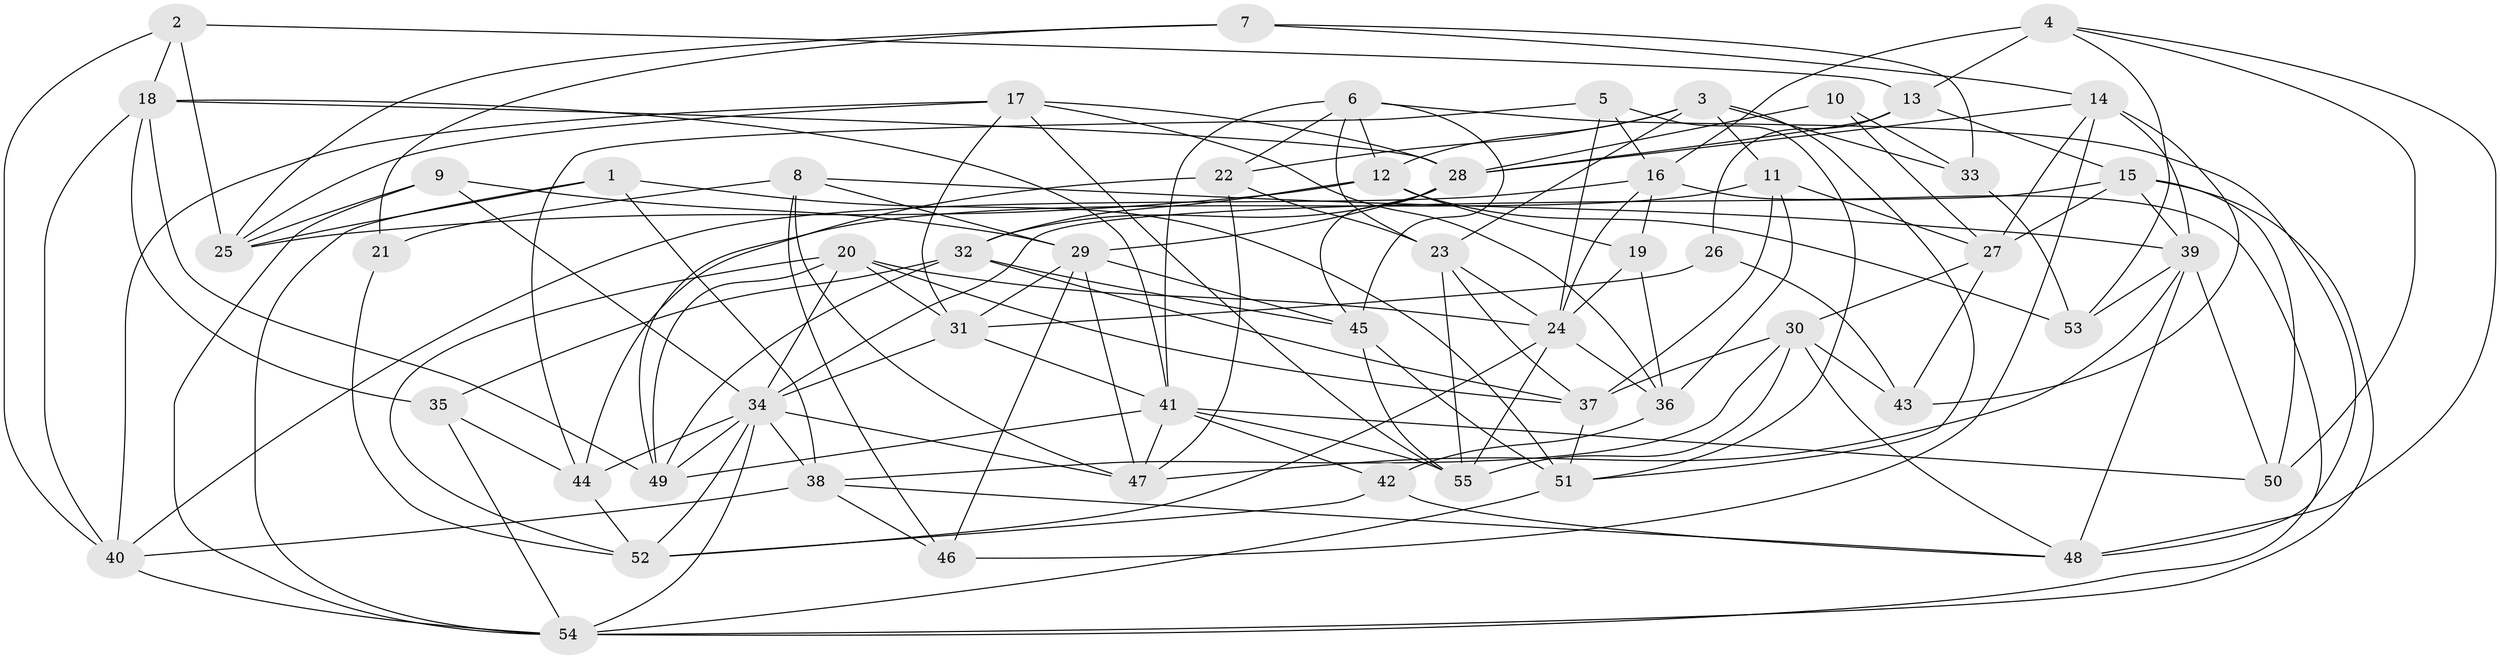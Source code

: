 // original degree distribution, {4: 1.0}
// Generated by graph-tools (version 1.1) at 2025/02/03/09/25 03:02:58]
// undirected, 55 vertices, 151 edges
graph export_dot {
graph [start="1"]
  node [color=gray90,style=filled];
  1;
  2;
  3;
  4;
  5;
  6;
  7;
  8;
  9;
  10;
  11;
  12;
  13;
  14;
  15;
  16;
  17;
  18;
  19;
  20;
  21;
  22;
  23;
  24;
  25;
  26;
  27;
  28;
  29;
  30;
  31;
  32;
  33;
  34;
  35;
  36;
  37;
  38;
  39;
  40;
  41;
  42;
  43;
  44;
  45;
  46;
  47;
  48;
  49;
  50;
  51;
  52;
  53;
  54;
  55;
  1 -- 25 [weight=1.0];
  1 -- 38 [weight=1.0];
  1 -- 51 [weight=1.0];
  1 -- 54 [weight=1.0];
  2 -- 13 [weight=1.0];
  2 -- 18 [weight=1.0];
  2 -- 25 [weight=1.0];
  2 -- 40 [weight=1.0];
  3 -- 11 [weight=1.0];
  3 -- 12 [weight=1.0];
  3 -- 22 [weight=1.0];
  3 -- 23 [weight=1.0];
  3 -- 33 [weight=1.0];
  3 -- 51 [weight=1.0];
  4 -- 13 [weight=2.0];
  4 -- 16 [weight=1.0];
  4 -- 48 [weight=1.0];
  4 -- 50 [weight=1.0];
  4 -- 53 [weight=1.0];
  5 -- 16 [weight=1.0];
  5 -- 24 [weight=1.0];
  5 -- 44 [weight=1.0];
  5 -- 51 [weight=1.0];
  6 -- 12 [weight=1.0];
  6 -- 22 [weight=1.0];
  6 -- 23 [weight=1.0];
  6 -- 41 [weight=1.0];
  6 -- 45 [weight=1.0];
  6 -- 48 [weight=1.0];
  7 -- 14 [weight=1.0];
  7 -- 21 [weight=2.0];
  7 -- 25 [weight=1.0];
  7 -- 33 [weight=2.0];
  8 -- 21 [weight=1.0];
  8 -- 29 [weight=2.0];
  8 -- 39 [weight=1.0];
  8 -- 46 [weight=1.0];
  8 -- 47 [weight=1.0];
  9 -- 25 [weight=1.0];
  9 -- 29 [weight=1.0];
  9 -- 34 [weight=1.0];
  9 -- 54 [weight=1.0];
  10 -- 27 [weight=1.0];
  10 -- 28 [weight=1.0];
  10 -- 33 [weight=2.0];
  11 -- 27 [weight=1.0];
  11 -- 36 [weight=2.0];
  11 -- 37 [weight=1.0];
  11 -- 49 [weight=1.0];
  12 -- 19 [weight=1.0];
  12 -- 25 [weight=1.0];
  12 -- 32 [weight=1.0];
  12 -- 53 [weight=1.0];
  13 -- 15 [weight=1.0];
  13 -- 26 [weight=1.0];
  13 -- 28 [weight=1.0];
  14 -- 27 [weight=1.0];
  14 -- 28 [weight=1.0];
  14 -- 39 [weight=2.0];
  14 -- 43 [weight=2.0];
  14 -- 46 [weight=1.0];
  15 -- 27 [weight=1.0];
  15 -- 34 [weight=1.0];
  15 -- 39 [weight=1.0];
  15 -- 50 [weight=1.0];
  15 -- 54 [weight=1.0];
  16 -- 19 [weight=1.0];
  16 -- 24 [weight=1.0];
  16 -- 40 [weight=1.0];
  16 -- 54 [weight=1.0];
  17 -- 25 [weight=1.0];
  17 -- 28 [weight=1.0];
  17 -- 31 [weight=1.0];
  17 -- 36 [weight=1.0];
  17 -- 40 [weight=1.0];
  17 -- 55 [weight=1.0];
  18 -- 28 [weight=1.0];
  18 -- 35 [weight=1.0];
  18 -- 40 [weight=1.0];
  18 -- 41 [weight=1.0];
  18 -- 49 [weight=1.0];
  19 -- 24 [weight=1.0];
  19 -- 36 [weight=1.0];
  20 -- 24 [weight=1.0];
  20 -- 31 [weight=1.0];
  20 -- 34 [weight=1.0];
  20 -- 37 [weight=1.0];
  20 -- 49 [weight=1.0];
  20 -- 52 [weight=1.0];
  21 -- 52 [weight=1.0];
  22 -- 23 [weight=1.0];
  22 -- 44 [weight=2.0];
  22 -- 47 [weight=1.0];
  23 -- 24 [weight=1.0];
  23 -- 37 [weight=1.0];
  23 -- 55 [weight=1.0];
  24 -- 36 [weight=1.0];
  24 -- 52 [weight=1.0];
  24 -- 55 [weight=1.0];
  26 -- 31 [weight=1.0];
  26 -- 43 [weight=2.0];
  27 -- 30 [weight=1.0];
  27 -- 43 [weight=1.0];
  28 -- 29 [weight=1.0];
  28 -- 32 [weight=1.0];
  28 -- 45 [weight=1.0];
  29 -- 31 [weight=1.0];
  29 -- 45 [weight=1.0];
  29 -- 46 [weight=1.0];
  29 -- 47 [weight=1.0];
  30 -- 37 [weight=1.0];
  30 -- 38 [weight=1.0];
  30 -- 43 [weight=1.0];
  30 -- 48 [weight=1.0];
  30 -- 55 [weight=1.0];
  31 -- 34 [weight=1.0];
  31 -- 41 [weight=1.0];
  32 -- 35 [weight=1.0];
  32 -- 37 [weight=1.0];
  32 -- 45 [weight=1.0];
  32 -- 49 [weight=1.0];
  33 -- 53 [weight=1.0];
  34 -- 38 [weight=1.0];
  34 -- 44 [weight=1.0];
  34 -- 47 [weight=1.0];
  34 -- 49 [weight=1.0];
  34 -- 52 [weight=1.0];
  34 -- 54 [weight=1.0];
  35 -- 44 [weight=1.0];
  35 -- 54 [weight=1.0];
  36 -- 42 [weight=1.0];
  37 -- 51 [weight=1.0];
  38 -- 40 [weight=1.0];
  38 -- 46 [weight=1.0];
  38 -- 48 [weight=1.0];
  39 -- 47 [weight=1.0];
  39 -- 48 [weight=1.0];
  39 -- 50 [weight=1.0];
  39 -- 53 [weight=1.0];
  40 -- 54 [weight=1.0];
  41 -- 42 [weight=1.0];
  41 -- 47 [weight=1.0];
  41 -- 49 [weight=1.0];
  41 -- 50 [weight=1.0];
  41 -- 55 [weight=1.0];
  42 -- 48 [weight=1.0];
  42 -- 52 [weight=1.0];
  44 -- 52 [weight=1.0];
  45 -- 51 [weight=1.0];
  45 -- 55 [weight=1.0];
  51 -- 54 [weight=1.0];
}
